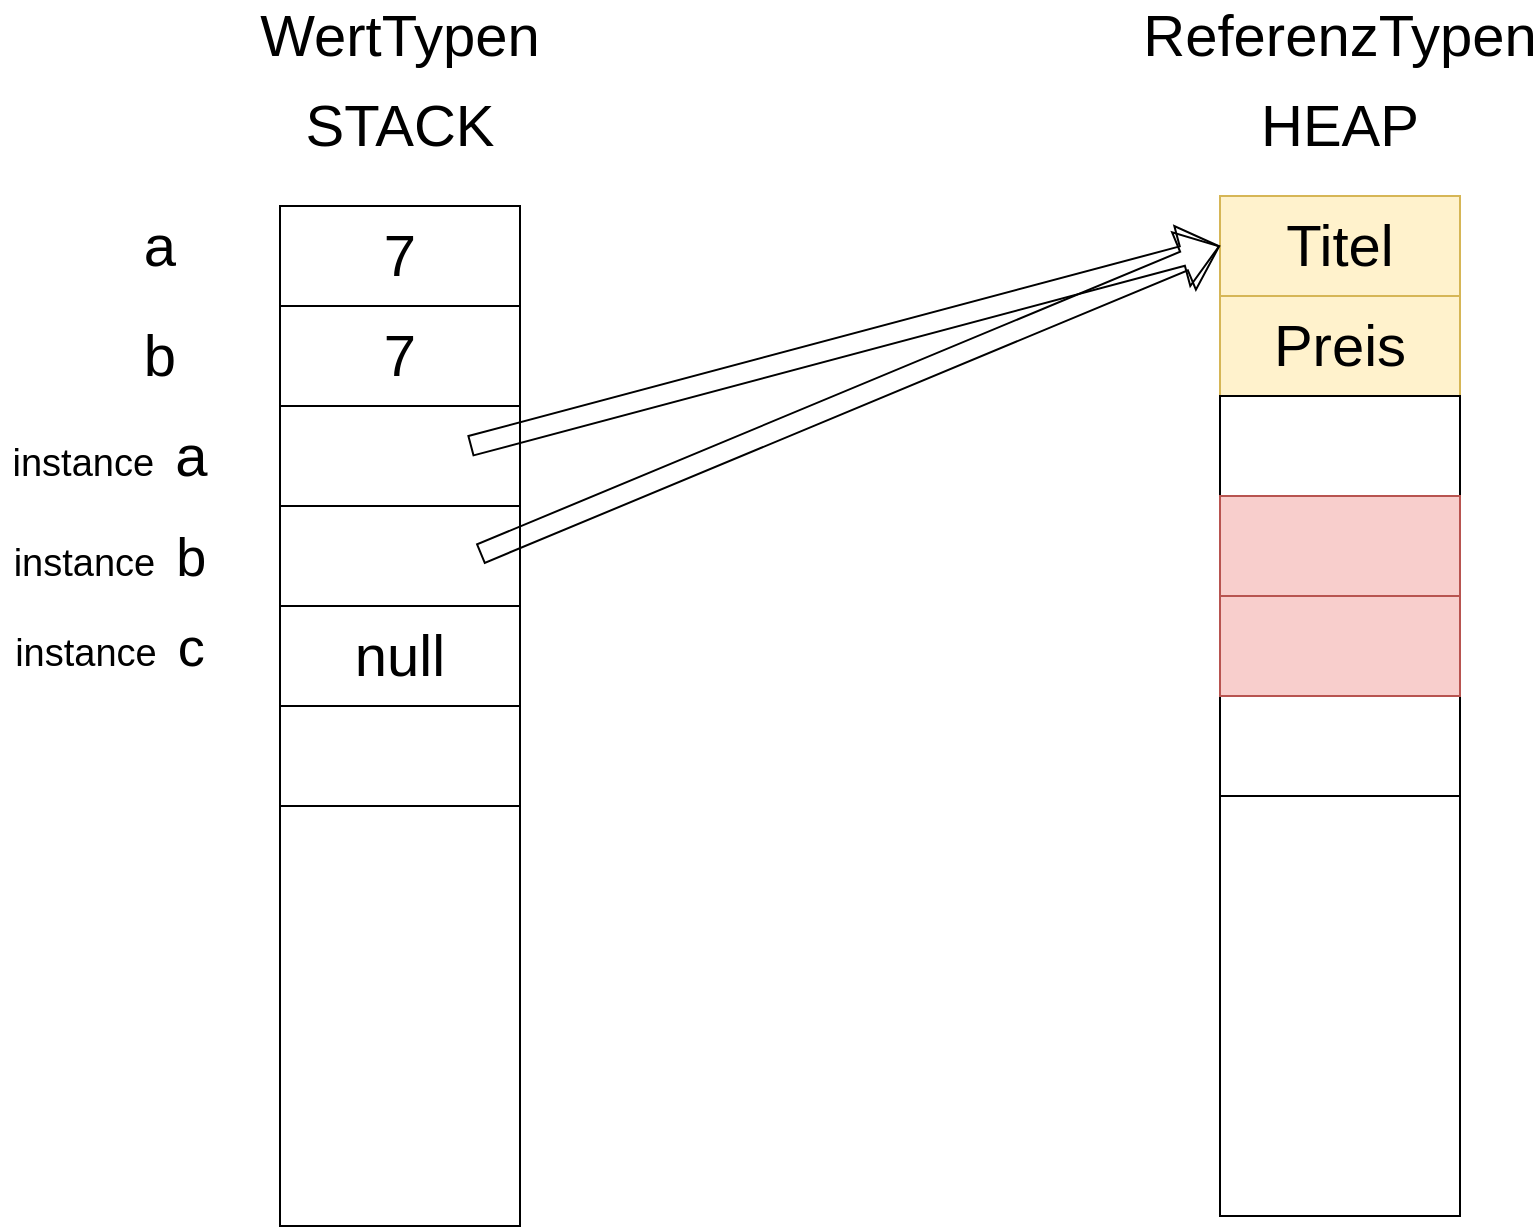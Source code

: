 <mxfile version="15.7.3" type="device"><diagram id="QlPKZTsLWPjqpM07M4b5" name="Seite-1"><mxGraphModel dx="918" dy="854" grid="1" gridSize="10" guides="1" tooltips="1" connect="1" arrows="1" fold="1" page="1" pageScale="1" pageWidth="1169" pageHeight="827" math="0" shadow="0"><root><mxCell id="0"/><mxCell id="1" parent="0"/><mxCell id="4sAjiacGlL0Dl04hCtad-1" value="" style="rounded=0;whiteSpace=wrap;html=1;" vertex="1" parent="1"><mxGeometry x="210" y="130" width="120" height="510" as="geometry"/></mxCell><mxCell id="4sAjiacGlL0Dl04hCtad-4" value="" style="rounded=0;whiteSpace=wrap;html=1;" vertex="1" parent="1"><mxGeometry x="210" y="230" width="120" height="50" as="geometry"/></mxCell><mxCell id="4sAjiacGlL0Dl04hCtad-2" value="" style="rounded=0;whiteSpace=wrap;html=1;" vertex="1" parent="1"><mxGeometry x="210" y="130" width="120" height="50" as="geometry"/></mxCell><mxCell id="4sAjiacGlL0Dl04hCtad-3" value="" style="rounded=0;whiteSpace=wrap;html=1;" vertex="1" parent="1"><mxGeometry x="210" y="180" width="120" height="50" as="geometry"/></mxCell><mxCell id="4sAjiacGlL0Dl04hCtad-5" value="" style="rounded=0;whiteSpace=wrap;html=1;" vertex="1" parent="1"><mxGeometry x="210" y="280" width="120" height="50" as="geometry"/></mxCell><mxCell id="4sAjiacGlL0Dl04hCtad-6" value="" style="rounded=0;whiteSpace=wrap;html=1;" vertex="1" parent="1"><mxGeometry x="210" y="330" width="120" height="50" as="geometry"/></mxCell><mxCell id="4sAjiacGlL0Dl04hCtad-7" value="" style="rounded=0;whiteSpace=wrap;html=1;" vertex="1" parent="1"><mxGeometry x="210" y="380" width="120" height="50" as="geometry"/></mxCell><mxCell id="4sAjiacGlL0Dl04hCtad-8" value="&lt;font style=&quot;font-size: 29px&quot;&gt;STACK&lt;/font&gt;" style="text;html=1;strokeColor=none;fillColor=none;align=center;verticalAlign=middle;whiteSpace=wrap;rounded=0;" vertex="1" parent="1"><mxGeometry x="240" y="75" width="60" height="30" as="geometry"/></mxCell><mxCell id="4sAjiacGlL0Dl04hCtad-9" value="" style="rounded=0;whiteSpace=wrap;html=1;" vertex="1" parent="1"><mxGeometry x="680" y="125" width="120" height="510" as="geometry"/></mxCell><mxCell id="4sAjiacGlL0Dl04hCtad-10" value="" style="rounded=0;whiteSpace=wrap;html=1;fillColor=#fff2cc;strokeColor=#d6b656;" vertex="1" parent="1"><mxGeometry x="680" y="125" width="120" height="50" as="geometry"/></mxCell><mxCell id="4sAjiacGlL0Dl04hCtad-11" value="" style="rounded=0;whiteSpace=wrap;html=1;fillColor=#fff2cc;strokeColor=#d6b656;" vertex="1" parent="1"><mxGeometry x="680" y="175" width="120" height="50" as="geometry"/></mxCell><mxCell id="4sAjiacGlL0Dl04hCtad-12" value="" style="rounded=0;whiteSpace=wrap;html=1;" vertex="1" parent="1"><mxGeometry x="680" y="225" width="120" height="50" as="geometry"/></mxCell><mxCell id="4sAjiacGlL0Dl04hCtad-13" value="" style="rounded=0;whiteSpace=wrap;html=1;fillColor=#f8cecc;strokeColor=#b85450;" vertex="1" parent="1"><mxGeometry x="680" y="275" width="120" height="50" as="geometry"/></mxCell><mxCell id="4sAjiacGlL0Dl04hCtad-14" value="" style="rounded=0;whiteSpace=wrap;html=1;" vertex="1" parent="1"><mxGeometry x="680" y="325" width="120" height="50" as="geometry"/></mxCell><mxCell id="4sAjiacGlL0Dl04hCtad-15" value="" style="rounded=0;whiteSpace=wrap;html=1;" vertex="1" parent="1"><mxGeometry x="680" y="375" width="120" height="50" as="geometry"/></mxCell><mxCell id="4sAjiacGlL0Dl04hCtad-16" value="&lt;font style=&quot;font-size: 29px&quot;&gt;HEAP&lt;/font&gt;" style="text;html=1;strokeColor=none;fillColor=none;align=center;verticalAlign=middle;whiteSpace=wrap;rounded=0;" vertex="1" parent="1"><mxGeometry x="710" y="75" width="60" height="30" as="geometry"/></mxCell><mxCell id="4sAjiacGlL0Dl04hCtad-17" value="7" style="text;html=1;strokeColor=none;fillColor=none;align=center;verticalAlign=middle;whiteSpace=wrap;rounded=0;fontSize=29;" vertex="1" parent="1"><mxGeometry x="240" y="140" width="60" height="30" as="geometry"/></mxCell><mxCell id="4sAjiacGlL0Dl04hCtad-18" value="a" style="text;html=1;strokeColor=none;fillColor=none;align=center;verticalAlign=middle;whiteSpace=wrap;rounded=0;fontSize=29;" vertex="1" parent="1"><mxGeometry x="120" y="135" width="60" height="30" as="geometry"/></mxCell><mxCell id="4sAjiacGlL0Dl04hCtad-19" value="b" style="text;html=1;strokeColor=none;fillColor=none;align=center;verticalAlign=middle;whiteSpace=wrap;rounded=0;fontSize=29;" vertex="1" parent="1"><mxGeometry x="120" y="190" width="60" height="30" as="geometry"/></mxCell><mxCell id="4sAjiacGlL0Dl04hCtad-20" value="7" style="text;html=1;strokeColor=none;fillColor=none;align=center;verticalAlign=middle;whiteSpace=wrap;rounded=0;fontSize=29;" vertex="1" parent="1"><mxGeometry x="240" y="190" width="60" height="30" as="geometry"/></mxCell><mxCell id="4sAjiacGlL0Dl04hCtad-24" value="&lt;font style=&quot;font-size: 29px&quot;&gt;WertTypen&lt;/font&gt;" style="text;html=1;strokeColor=none;fillColor=none;align=center;verticalAlign=middle;whiteSpace=wrap;rounded=0;" vertex="1" parent="1"><mxGeometry x="240" y="30" width="60" height="30" as="geometry"/></mxCell><mxCell id="4sAjiacGlL0Dl04hCtad-25" value="&lt;font style=&quot;font-size: 29px&quot;&gt;ReferenzTypen&lt;/font&gt;" style="text;html=1;strokeColor=none;fillColor=none;align=center;verticalAlign=middle;whiteSpace=wrap;rounded=0;" vertex="1" parent="1"><mxGeometry x="710" y="30" width="60" height="30" as="geometry"/></mxCell><mxCell id="4sAjiacGlL0Dl04hCtad-26" value="&lt;font style=&quot;font-size: 19px&quot;&gt;instance&amp;nbsp; &lt;/font&gt;a" style="text;html=1;strokeColor=none;fillColor=none;align=center;verticalAlign=middle;whiteSpace=wrap;rounded=0;fontSize=29;" vertex="1" parent="1"><mxGeometry x="70" y="240" width="110" height="30" as="geometry"/></mxCell><mxCell id="4sAjiacGlL0Dl04hCtad-29" value="" style="shape=flexArrow;endArrow=classic;html=1;rounded=0;fontSize=29;entryX=0;entryY=0.5;entryDx=0;entryDy=0;" edge="1" parent="1" target="4sAjiacGlL0Dl04hCtad-10"><mxGeometry width="50" height="50" relative="1" as="geometry"><mxPoint x="305" y="250" as="sourcePoint"/><mxPoint x="585" y="150" as="targetPoint"/></mxGeometry></mxCell><mxCell id="4sAjiacGlL0Dl04hCtad-30" value="Titel" style="text;html=1;strokeColor=none;fillColor=none;align=center;verticalAlign=middle;whiteSpace=wrap;rounded=0;fontSize=29;" vertex="1" parent="1"><mxGeometry x="710" y="135" width="60" height="30" as="geometry"/></mxCell><mxCell id="4sAjiacGlL0Dl04hCtad-31" value="Preis" style="text;html=1;strokeColor=none;fillColor=none;align=center;verticalAlign=middle;whiteSpace=wrap;rounded=0;fontSize=29;" vertex="1" parent="1"><mxGeometry x="710" y="185" width="60" height="30" as="geometry"/></mxCell><mxCell id="4sAjiacGlL0Dl04hCtad-34" value="&lt;font style=&quot;font-size: 19px&quot;&gt;instance&amp;nbsp; &lt;/font&gt;&lt;font style=&quot;font-size: 27px&quot;&gt;b&lt;/font&gt;" style="text;html=1;strokeColor=none;fillColor=none;align=center;verticalAlign=middle;whiteSpace=wrap;rounded=0;fontSize=29;" vertex="1" parent="1"><mxGeometry x="70" y="290" width="110" height="30" as="geometry"/></mxCell><mxCell id="4sAjiacGlL0Dl04hCtad-35" value="" style="shape=flexArrow;endArrow=classic;html=1;rounded=0;fontSize=29;" edge="1" parent="1"><mxGeometry width="50" height="50" relative="1" as="geometry"><mxPoint x="310" y="304" as="sourcePoint"/><mxPoint x="680" y="150" as="targetPoint"/></mxGeometry></mxCell><mxCell id="4sAjiacGlL0Dl04hCtad-36" value="&lt;font style=&quot;font-size: 19px&quot;&gt;instance&amp;nbsp; &lt;/font&gt;&lt;font style=&quot;font-size: 27px&quot;&gt;c&lt;/font&gt;" style="text;html=1;strokeColor=none;fillColor=none;align=center;verticalAlign=middle;whiteSpace=wrap;rounded=0;fontSize=29;" vertex="1" parent="1"><mxGeometry x="70" y="335" width="110" height="30" as="geometry"/></mxCell><mxCell id="4sAjiacGlL0Dl04hCtad-37" value="null" style="text;html=1;strokeColor=none;fillColor=none;align=center;verticalAlign=middle;whiteSpace=wrap;rounded=0;fontSize=29;" vertex="1" parent="1"><mxGeometry x="240" y="340" width="60" height="30" as="geometry"/></mxCell><mxCell id="4sAjiacGlL0Dl04hCtad-39" value="" style="rounded=0;whiteSpace=wrap;html=1;fillColor=#f8cecc;strokeColor=#b85450;" vertex="1" parent="1"><mxGeometry x="680" y="325" width="120" height="50" as="geometry"/></mxCell></root></mxGraphModel></diagram></mxfile>